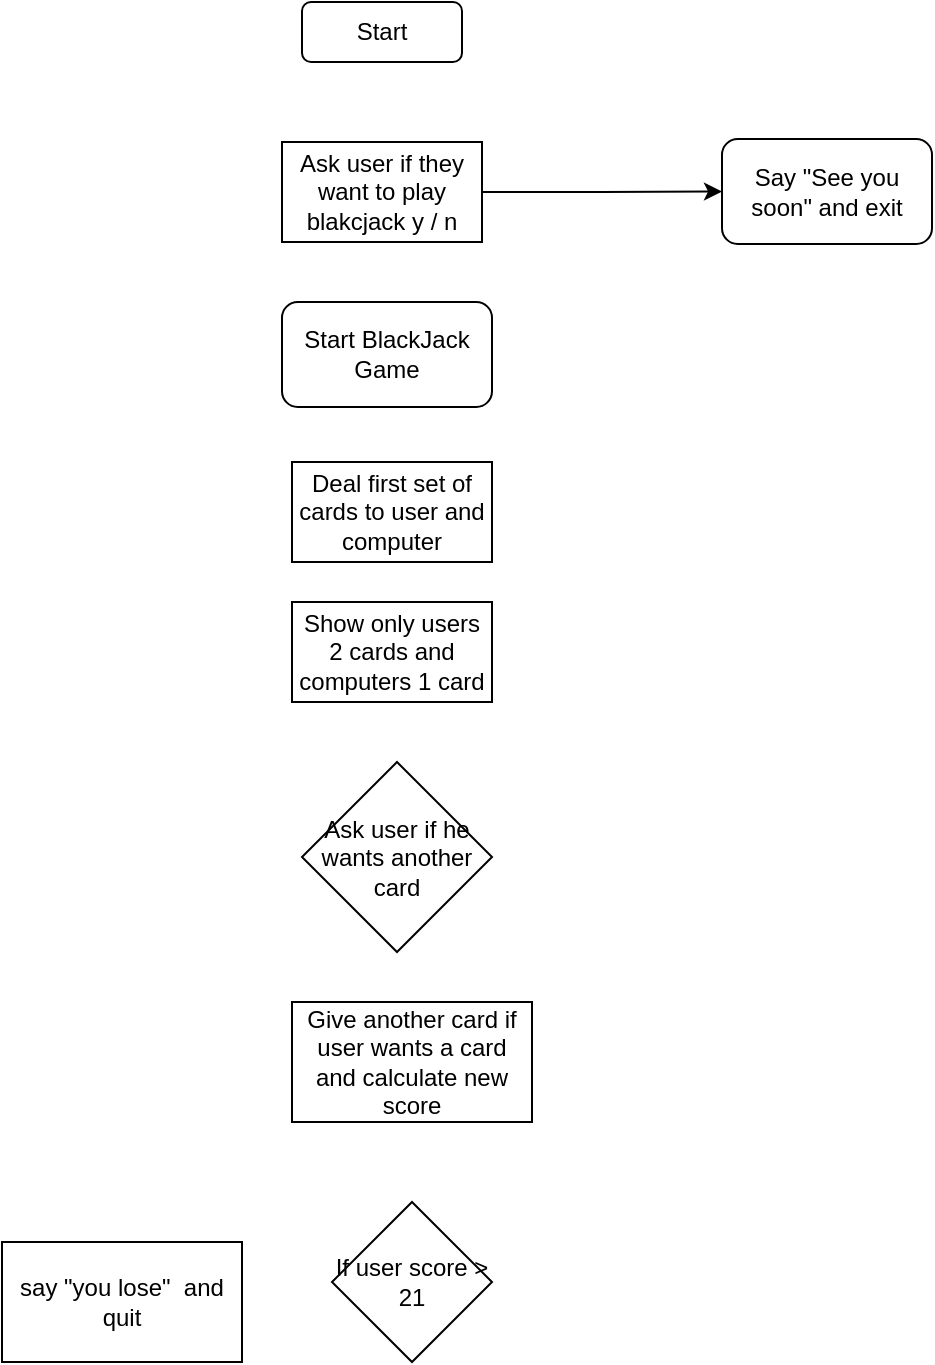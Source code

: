 <mxfile version="14.1.2" type="github">
  <diagram id="oxAQfYbEyv0llxnTuDkd" name="Page-1">
    <mxGraphModel dx="782" dy="469" grid="1" gridSize="10" guides="1" tooltips="1" connect="1" arrows="1" fold="1" page="1" pageScale="1" pageWidth="850" pageHeight="1100" math="0" shadow="0">
      <root>
        <mxCell id="0" />
        <mxCell id="1" parent="0" />
        <mxCell id="FJH4LLreNILDttVc8Qyn-1" value="Start" style="rounded=1;whiteSpace=wrap;html=1;" vertex="1" parent="1">
          <mxGeometry x="330" y="20" width="80" height="30" as="geometry" />
        </mxCell>
        <mxCell id="FJH4LLreNILDttVc8Qyn-8" style="edgeStyle=orthogonalEdgeStyle;rounded=0;orthogonalLoop=1;jettySize=auto;html=1;exitX=1;exitY=0.5;exitDx=0;exitDy=0;" edge="1" parent="1" source="FJH4LLreNILDttVc8Qyn-2" target="FJH4LLreNILDttVc8Qyn-5">
          <mxGeometry relative="1" as="geometry" />
        </mxCell>
        <mxCell id="FJH4LLreNILDttVc8Qyn-2" value="Ask user if they want to play blakcjack y / n" style="rounded=0;whiteSpace=wrap;html=1;" vertex="1" parent="1">
          <mxGeometry x="320" y="90" width="100" height="50" as="geometry" />
        </mxCell>
        <mxCell id="FJH4LLreNILDttVc8Qyn-4" value="Start BlackJack Game" style="rounded=1;whiteSpace=wrap;html=1;" vertex="1" parent="1">
          <mxGeometry x="320" y="170" width="105" height="52.5" as="geometry" />
        </mxCell>
        <mxCell id="FJH4LLreNILDttVc8Qyn-5" value="Say &quot;See you soon&quot; and exit" style="rounded=1;whiteSpace=wrap;html=1;" vertex="1" parent="1">
          <mxGeometry x="540" y="88.5" width="105" height="52.5" as="geometry" />
        </mxCell>
        <mxCell id="FJH4LLreNILDttVc8Qyn-9" value="Deal first set of cards to user and computer" style="rounded=0;whiteSpace=wrap;html=1;" vertex="1" parent="1">
          <mxGeometry x="325" y="250" width="100" height="50" as="geometry" />
        </mxCell>
        <mxCell id="FJH4LLreNILDttVc8Qyn-10" value="Show only users 2 cards and computers 1 card" style="rounded=0;whiteSpace=wrap;html=1;" vertex="1" parent="1">
          <mxGeometry x="325" y="320" width="100" height="50" as="geometry" />
        </mxCell>
        <mxCell id="FJH4LLreNILDttVc8Qyn-12" value="Ask user if he wants another card" style="rhombus;whiteSpace=wrap;html=1;" vertex="1" parent="1">
          <mxGeometry x="330" y="400" width="95" height="95" as="geometry" />
        </mxCell>
        <mxCell id="FJH4LLreNILDttVc8Qyn-13" value="Give another card if user wants a card and calculate new score" style="rounded=0;whiteSpace=wrap;html=1;" vertex="1" parent="1">
          <mxGeometry x="325" y="520" width="120" height="60" as="geometry" />
        </mxCell>
        <mxCell id="FJH4LLreNILDttVc8Qyn-14" value="If user score &amp;gt; 21" style="rhombus;whiteSpace=wrap;html=1;" vertex="1" parent="1">
          <mxGeometry x="345" y="620" width="80" height="80" as="geometry" />
        </mxCell>
        <mxCell id="FJH4LLreNILDttVc8Qyn-15" value="say &quot;you lose&quot;&amp;nbsp; and quit" style="rounded=0;whiteSpace=wrap;html=1;" vertex="1" parent="1">
          <mxGeometry x="180" y="640" width="120" height="60" as="geometry" />
        </mxCell>
      </root>
    </mxGraphModel>
  </diagram>
</mxfile>
